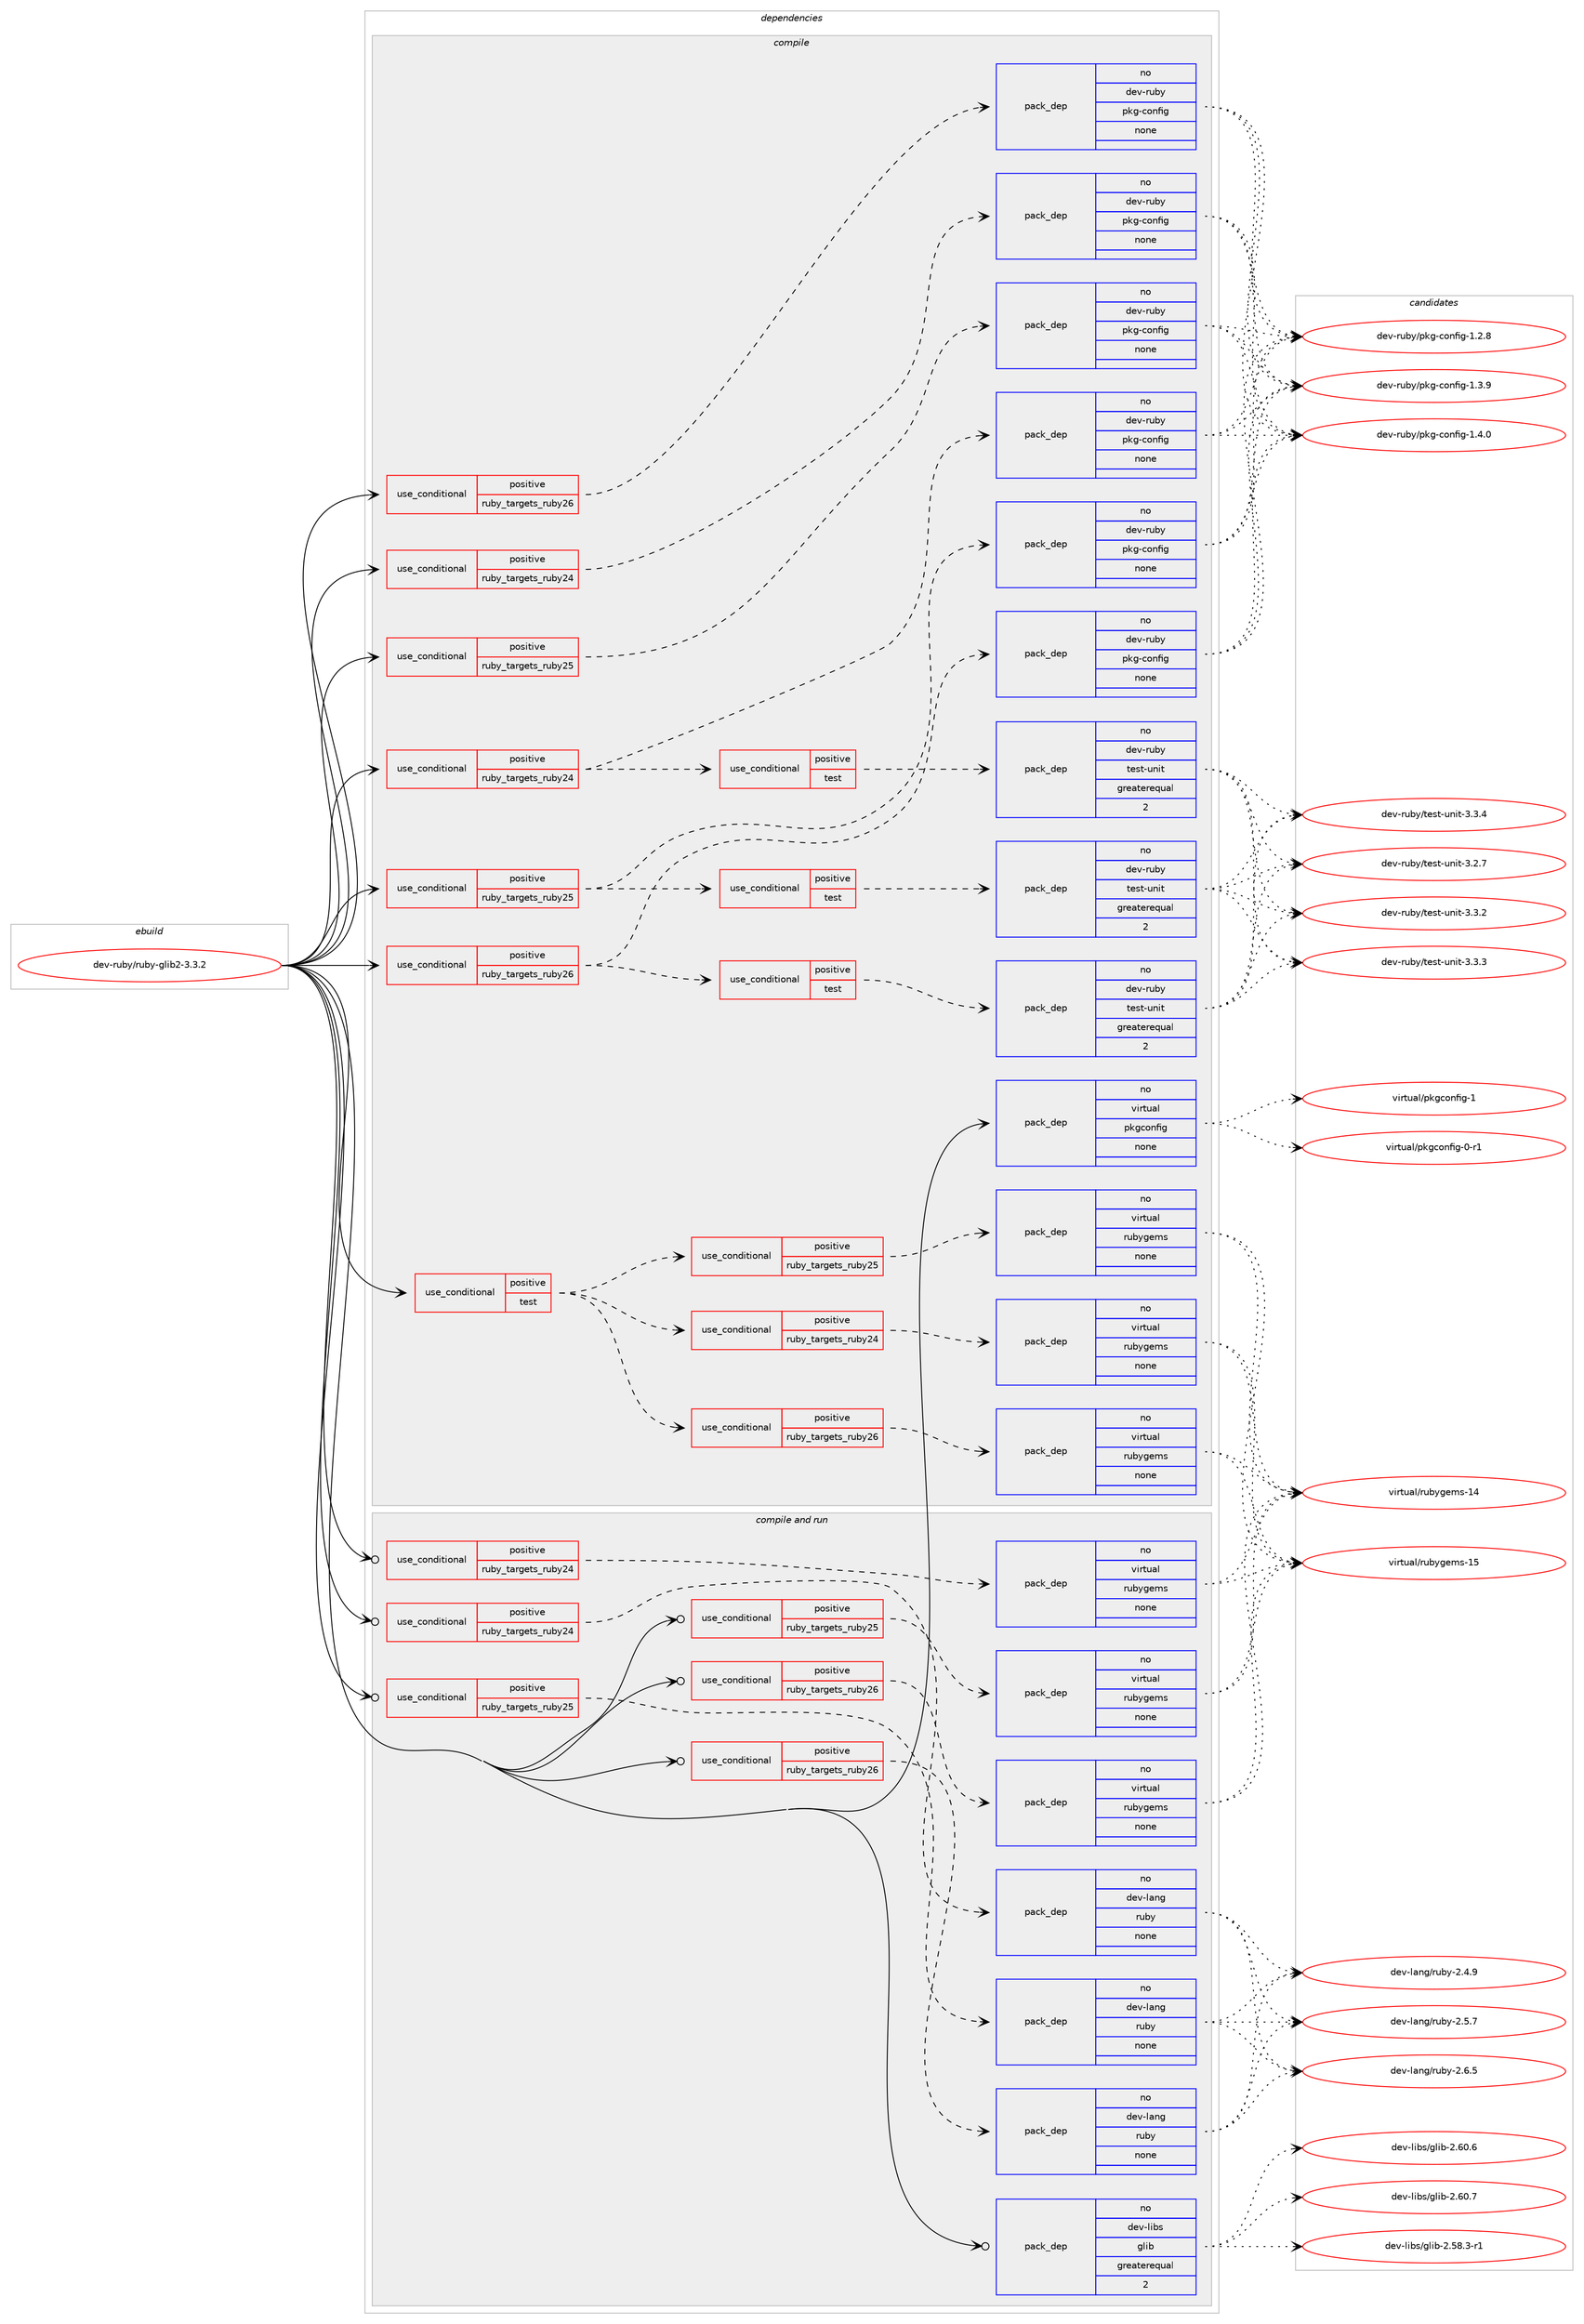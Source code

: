 digraph prolog {

# *************
# Graph options
# *************

newrank=true;
concentrate=true;
compound=true;
graph [rankdir=LR,fontname=Helvetica,fontsize=10,ranksep=1.5];#, ranksep=2.5, nodesep=0.2];
edge  [arrowhead=vee];
node  [fontname=Helvetica,fontsize=10];

# **********
# The ebuild
# **********

subgraph cluster_leftcol {
color=gray;
rank=same;
label=<<i>ebuild</i>>;
id [label="dev-ruby/ruby-glib2-3.3.2", color=red, width=4, href="../dev-ruby/ruby-glib2-3.3.2.svg"];
}

# ****************
# The dependencies
# ****************

subgraph cluster_midcol {
color=gray;
label=<<i>dependencies</i>>;
subgraph cluster_compile {
fillcolor="#eeeeee";
style=filled;
label=<<i>compile</i>>;
subgraph cond175143 {
dependency710393 [label=<<TABLE BORDER="0" CELLBORDER="1" CELLSPACING="0" CELLPADDING="4"><TR><TD ROWSPAN="3" CELLPADDING="10">use_conditional</TD></TR><TR><TD>positive</TD></TR><TR><TD>ruby_targets_ruby24</TD></TR></TABLE>>, shape=none, color=red];
subgraph pack523220 {
dependency710394 [label=<<TABLE BORDER="0" CELLBORDER="1" CELLSPACING="0" CELLPADDING="4" WIDTH="220"><TR><TD ROWSPAN="6" CELLPADDING="30">pack_dep</TD></TR><TR><TD WIDTH="110">no</TD></TR><TR><TD>dev-ruby</TD></TR><TR><TD>pkg-config</TD></TR><TR><TD>none</TD></TR><TR><TD></TD></TR></TABLE>>, shape=none, color=blue];
}
dependency710393:e -> dependency710394:w [weight=20,style="dashed",arrowhead="vee"];
}
id:e -> dependency710393:w [weight=20,style="solid",arrowhead="vee"];
subgraph cond175144 {
dependency710395 [label=<<TABLE BORDER="0" CELLBORDER="1" CELLSPACING="0" CELLPADDING="4"><TR><TD ROWSPAN="3" CELLPADDING="10">use_conditional</TD></TR><TR><TD>positive</TD></TR><TR><TD>ruby_targets_ruby24</TD></TR></TABLE>>, shape=none, color=red];
subgraph pack523221 {
dependency710396 [label=<<TABLE BORDER="0" CELLBORDER="1" CELLSPACING="0" CELLPADDING="4" WIDTH="220"><TR><TD ROWSPAN="6" CELLPADDING="30">pack_dep</TD></TR><TR><TD WIDTH="110">no</TD></TR><TR><TD>dev-ruby</TD></TR><TR><TD>pkg-config</TD></TR><TR><TD>none</TD></TR><TR><TD></TD></TR></TABLE>>, shape=none, color=blue];
}
dependency710395:e -> dependency710396:w [weight=20,style="dashed",arrowhead="vee"];
subgraph cond175145 {
dependency710397 [label=<<TABLE BORDER="0" CELLBORDER="1" CELLSPACING="0" CELLPADDING="4"><TR><TD ROWSPAN="3" CELLPADDING="10">use_conditional</TD></TR><TR><TD>positive</TD></TR><TR><TD>test</TD></TR></TABLE>>, shape=none, color=red];
subgraph pack523222 {
dependency710398 [label=<<TABLE BORDER="0" CELLBORDER="1" CELLSPACING="0" CELLPADDING="4" WIDTH="220"><TR><TD ROWSPAN="6" CELLPADDING="30">pack_dep</TD></TR><TR><TD WIDTH="110">no</TD></TR><TR><TD>dev-ruby</TD></TR><TR><TD>test-unit</TD></TR><TR><TD>greaterequal</TD></TR><TR><TD>2</TD></TR></TABLE>>, shape=none, color=blue];
}
dependency710397:e -> dependency710398:w [weight=20,style="dashed",arrowhead="vee"];
}
dependency710395:e -> dependency710397:w [weight=20,style="dashed",arrowhead="vee"];
}
id:e -> dependency710395:w [weight=20,style="solid",arrowhead="vee"];
subgraph cond175146 {
dependency710399 [label=<<TABLE BORDER="0" CELLBORDER="1" CELLSPACING="0" CELLPADDING="4"><TR><TD ROWSPAN="3" CELLPADDING="10">use_conditional</TD></TR><TR><TD>positive</TD></TR><TR><TD>ruby_targets_ruby25</TD></TR></TABLE>>, shape=none, color=red];
subgraph pack523223 {
dependency710400 [label=<<TABLE BORDER="0" CELLBORDER="1" CELLSPACING="0" CELLPADDING="4" WIDTH="220"><TR><TD ROWSPAN="6" CELLPADDING="30">pack_dep</TD></TR><TR><TD WIDTH="110">no</TD></TR><TR><TD>dev-ruby</TD></TR><TR><TD>pkg-config</TD></TR><TR><TD>none</TD></TR><TR><TD></TD></TR></TABLE>>, shape=none, color=blue];
}
dependency710399:e -> dependency710400:w [weight=20,style="dashed",arrowhead="vee"];
}
id:e -> dependency710399:w [weight=20,style="solid",arrowhead="vee"];
subgraph cond175147 {
dependency710401 [label=<<TABLE BORDER="0" CELLBORDER="1" CELLSPACING="0" CELLPADDING="4"><TR><TD ROWSPAN="3" CELLPADDING="10">use_conditional</TD></TR><TR><TD>positive</TD></TR><TR><TD>ruby_targets_ruby25</TD></TR></TABLE>>, shape=none, color=red];
subgraph pack523224 {
dependency710402 [label=<<TABLE BORDER="0" CELLBORDER="1" CELLSPACING="0" CELLPADDING="4" WIDTH="220"><TR><TD ROWSPAN="6" CELLPADDING="30">pack_dep</TD></TR><TR><TD WIDTH="110">no</TD></TR><TR><TD>dev-ruby</TD></TR><TR><TD>pkg-config</TD></TR><TR><TD>none</TD></TR><TR><TD></TD></TR></TABLE>>, shape=none, color=blue];
}
dependency710401:e -> dependency710402:w [weight=20,style="dashed",arrowhead="vee"];
subgraph cond175148 {
dependency710403 [label=<<TABLE BORDER="0" CELLBORDER="1" CELLSPACING="0" CELLPADDING="4"><TR><TD ROWSPAN="3" CELLPADDING="10">use_conditional</TD></TR><TR><TD>positive</TD></TR><TR><TD>test</TD></TR></TABLE>>, shape=none, color=red];
subgraph pack523225 {
dependency710404 [label=<<TABLE BORDER="0" CELLBORDER="1" CELLSPACING="0" CELLPADDING="4" WIDTH="220"><TR><TD ROWSPAN="6" CELLPADDING="30">pack_dep</TD></TR><TR><TD WIDTH="110">no</TD></TR><TR><TD>dev-ruby</TD></TR><TR><TD>test-unit</TD></TR><TR><TD>greaterequal</TD></TR><TR><TD>2</TD></TR></TABLE>>, shape=none, color=blue];
}
dependency710403:e -> dependency710404:w [weight=20,style="dashed",arrowhead="vee"];
}
dependency710401:e -> dependency710403:w [weight=20,style="dashed",arrowhead="vee"];
}
id:e -> dependency710401:w [weight=20,style="solid",arrowhead="vee"];
subgraph cond175149 {
dependency710405 [label=<<TABLE BORDER="0" CELLBORDER="1" CELLSPACING="0" CELLPADDING="4"><TR><TD ROWSPAN="3" CELLPADDING="10">use_conditional</TD></TR><TR><TD>positive</TD></TR><TR><TD>ruby_targets_ruby26</TD></TR></TABLE>>, shape=none, color=red];
subgraph pack523226 {
dependency710406 [label=<<TABLE BORDER="0" CELLBORDER="1" CELLSPACING="0" CELLPADDING="4" WIDTH="220"><TR><TD ROWSPAN="6" CELLPADDING="30">pack_dep</TD></TR><TR><TD WIDTH="110">no</TD></TR><TR><TD>dev-ruby</TD></TR><TR><TD>pkg-config</TD></TR><TR><TD>none</TD></TR><TR><TD></TD></TR></TABLE>>, shape=none, color=blue];
}
dependency710405:e -> dependency710406:w [weight=20,style="dashed",arrowhead="vee"];
}
id:e -> dependency710405:w [weight=20,style="solid",arrowhead="vee"];
subgraph cond175150 {
dependency710407 [label=<<TABLE BORDER="0" CELLBORDER="1" CELLSPACING="0" CELLPADDING="4"><TR><TD ROWSPAN="3" CELLPADDING="10">use_conditional</TD></TR><TR><TD>positive</TD></TR><TR><TD>ruby_targets_ruby26</TD></TR></TABLE>>, shape=none, color=red];
subgraph pack523227 {
dependency710408 [label=<<TABLE BORDER="0" CELLBORDER="1" CELLSPACING="0" CELLPADDING="4" WIDTH="220"><TR><TD ROWSPAN="6" CELLPADDING="30">pack_dep</TD></TR><TR><TD WIDTH="110">no</TD></TR><TR><TD>dev-ruby</TD></TR><TR><TD>pkg-config</TD></TR><TR><TD>none</TD></TR><TR><TD></TD></TR></TABLE>>, shape=none, color=blue];
}
dependency710407:e -> dependency710408:w [weight=20,style="dashed",arrowhead="vee"];
subgraph cond175151 {
dependency710409 [label=<<TABLE BORDER="0" CELLBORDER="1" CELLSPACING="0" CELLPADDING="4"><TR><TD ROWSPAN="3" CELLPADDING="10">use_conditional</TD></TR><TR><TD>positive</TD></TR><TR><TD>test</TD></TR></TABLE>>, shape=none, color=red];
subgraph pack523228 {
dependency710410 [label=<<TABLE BORDER="0" CELLBORDER="1" CELLSPACING="0" CELLPADDING="4" WIDTH="220"><TR><TD ROWSPAN="6" CELLPADDING="30">pack_dep</TD></TR><TR><TD WIDTH="110">no</TD></TR><TR><TD>dev-ruby</TD></TR><TR><TD>test-unit</TD></TR><TR><TD>greaterequal</TD></TR><TR><TD>2</TD></TR></TABLE>>, shape=none, color=blue];
}
dependency710409:e -> dependency710410:w [weight=20,style="dashed",arrowhead="vee"];
}
dependency710407:e -> dependency710409:w [weight=20,style="dashed",arrowhead="vee"];
}
id:e -> dependency710407:w [weight=20,style="solid",arrowhead="vee"];
subgraph cond175152 {
dependency710411 [label=<<TABLE BORDER="0" CELLBORDER="1" CELLSPACING="0" CELLPADDING="4"><TR><TD ROWSPAN="3" CELLPADDING="10">use_conditional</TD></TR><TR><TD>positive</TD></TR><TR><TD>test</TD></TR></TABLE>>, shape=none, color=red];
subgraph cond175153 {
dependency710412 [label=<<TABLE BORDER="0" CELLBORDER="1" CELLSPACING="0" CELLPADDING="4"><TR><TD ROWSPAN="3" CELLPADDING="10">use_conditional</TD></TR><TR><TD>positive</TD></TR><TR><TD>ruby_targets_ruby24</TD></TR></TABLE>>, shape=none, color=red];
subgraph pack523229 {
dependency710413 [label=<<TABLE BORDER="0" CELLBORDER="1" CELLSPACING="0" CELLPADDING="4" WIDTH="220"><TR><TD ROWSPAN="6" CELLPADDING="30">pack_dep</TD></TR><TR><TD WIDTH="110">no</TD></TR><TR><TD>virtual</TD></TR><TR><TD>rubygems</TD></TR><TR><TD>none</TD></TR><TR><TD></TD></TR></TABLE>>, shape=none, color=blue];
}
dependency710412:e -> dependency710413:w [weight=20,style="dashed",arrowhead="vee"];
}
dependency710411:e -> dependency710412:w [weight=20,style="dashed",arrowhead="vee"];
subgraph cond175154 {
dependency710414 [label=<<TABLE BORDER="0" CELLBORDER="1" CELLSPACING="0" CELLPADDING="4"><TR><TD ROWSPAN="3" CELLPADDING="10">use_conditional</TD></TR><TR><TD>positive</TD></TR><TR><TD>ruby_targets_ruby25</TD></TR></TABLE>>, shape=none, color=red];
subgraph pack523230 {
dependency710415 [label=<<TABLE BORDER="0" CELLBORDER="1" CELLSPACING="0" CELLPADDING="4" WIDTH="220"><TR><TD ROWSPAN="6" CELLPADDING="30">pack_dep</TD></TR><TR><TD WIDTH="110">no</TD></TR><TR><TD>virtual</TD></TR><TR><TD>rubygems</TD></TR><TR><TD>none</TD></TR><TR><TD></TD></TR></TABLE>>, shape=none, color=blue];
}
dependency710414:e -> dependency710415:w [weight=20,style="dashed",arrowhead="vee"];
}
dependency710411:e -> dependency710414:w [weight=20,style="dashed",arrowhead="vee"];
subgraph cond175155 {
dependency710416 [label=<<TABLE BORDER="0" CELLBORDER="1" CELLSPACING="0" CELLPADDING="4"><TR><TD ROWSPAN="3" CELLPADDING="10">use_conditional</TD></TR><TR><TD>positive</TD></TR><TR><TD>ruby_targets_ruby26</TD></TR></TABLE>>, shape=none, color=red];
subgraph pack523231 {
dependency710417 [label=<<TABLE BORDER="0" CELLBORDER="1" CELLSPACING="0" CELLPADDING="4" WIDTH="220"><TR><TD ROWSPAN="6" CELLPADDING="30">pack_dep</TD></TR><TR><TD WIDTH="110">no</TD></TR><TR><TD>virtual</TD></TR><TR><TD>rubygems</TD></TR><TR><TD>none</TD></TR><TR><TD></TD></TR></TABLE>>, shape=none, color=blue];
}
dependency710416:e -> dependency710417:w [weight=20,style="dashed",arrowhead="vee"];
}
dependency710411:e -> dependency710416:w [weight=20,style="dashed",arrowhead="vee"];
}
id:e -> dependency710411:w [weight=20,style="solid",arrowhead="vee"];
subgraph pack523232 {
dependency710418 [label=<<TABLE BORDER="0" CELLBORDER="1" CELLSPACING="0" CELLPADDING="4" WIDTH="220"><TR><TD ROWSPAN="6" CELLPADDING="30">pack_dep</TD></TR><TR><TD WIDTH="110">no</TD></TR><TR><TD>virtual</TD></TR><TR><TD>pkgconfig</TD></TR><TR><TD>none</TD></TR><TR><TD></TD></TR></TABLE>>, shape=none, color=blue];
}
id:e -> dependency710418:w [weight=20,style="solid",arrowhead="vee"];
}
subgraph cluster_compileandrun {
fillcolor="#eeeeee";
style=filled;
label=<<i>compile and run</i>>;
subgraph cond175156 {
dependency710419 [label=<<TABLE BORDER="0" CELLBORDER="1" CELLSPACING="0" CELLPADDING="4"><TR><TD ROWSPAN="3" CELLPADDING="10">use_conditional</TD></TR><TR><TD>positive</TD></TR><TR><TD>ruby_targets_ruby24</TD></TR></TABLE>>, shape=none, color=red];
subgraph pack523233 {
dependency710420 [label=<<TABLE BORDER="0" CELLBORDER="1" CELLSPACING="0" CELLPADDING="4" WIDTH="220"><TR><TD ROWSPAN="6" CELLPADDING="30">pack_dep</TD></TR><TR><TD WIDTH="110">no</TD></TR><TR><TD>dev-lang</TD></TR><TR><TD>ruby</TD></TR><TR><TD>none</TD></TR><TR><TD></TD></TR></TABLE>>, shape=none, color=blue];
}
dependency710419:e -> dependency710420:w [weight=20,style="dashed",arrowhead="vee"];
}
id:e -> dependency710419:w [weight=20,style="solid",arrowhead="odotvee"];
subgraph cond175157 {
dependency710421 [label=<<TABLE BORDER="0" CELLBORDER="1" CELLSPACING="0" CELLPADDING="4"><TR><TD ROWSPAN="3" CELLPADDING="10">use_conditional</TD></TR><TR><TD>positive</TD></TR><TR><TD>ruby_targets_ruby24</TD></TR></TABLE>>, shape=none, color=red];
subgraph pack523234 {
dependency710422 [label=<<TABLE BORDER="0" CELLBORDER="1" CELLSPACING="0" CELLPADDING="4" WIDTH="220"><TR><TD ROWSPAN="6" CELLPADDING="30">pack_dep</TD></TR><TR><TD WIDTH="110">no</TD></TR><TR><TD>virtual</TD></TR><TR><TD>rubygems</TD></TR><TR><TD>none</TD></TR><TR><TD></TD></TR></TABLE>>, shape=none, color=blue];
}
dependency710421:e -> dependency710422:w [weight=20,style="dashed",arrowhead="vee"];
}
id:e -> dependency710421:w [weight=20,style="solid",arrowhead="odotvee"];
subgraph cond175158 {
dependency710423 [label=<<TABLE BORDER="0" CELLBORDER="1" CELLSPACING="0" CELLPADDING="4"><TR><TD ROWSPAN="3" CELLPADDING="10">use_conditional</TD></TR><TR><TD>positive</TD></TR><TR><TD>ruby_targets_ruby25</TD></TR></TABLE>>, shape=none, color=red];
subgraph pack523235 {
dependency710424 [label=<<TABLE BORDER="0" CELLBORDER="1" CELLSPACING="0" CELLPADDING="4" WIDTH="220"><TR><TD ROWSPAN="6" CELLPADDING="30">pack_dep</TD></TR><TR><TD WIDTH="110">no</TD></TR><TR><TD>dev-lang</TD></TR><TR><TD>ruby</TD></TR><TR><TD>none</TD></TR><TR><TD></TD></TR></TABLE>>, shape=none, color=blue];
}
dependency710423:e -> dependency710424:w [weight=20,style="dashed",arrowhead="vee"];
}
id:e -> dependency710423:w [weight=20,style="solid",arrowhead="odotvee"];
subgraph cond175159 {
dependency710425 [label=<<TABLE BORDER="0" CELLBORDER="1" CELLSPACING="0" CELLPADDING="4"><TR><TD ROWSPAN="3" CELLPADDING="10">use_conditional</TD></TR><TR><TD>positive</TD></TR><TR><TD>ruby_targets_ruby25</TD></TR></TABLE>>, shape=none, color=red];
subgraph pack523236 {
dependency710426 [label=<<TABLE BORDER="0" CELLBORDER="1" CELLSPACING="0" CELLPADDING="4" WIDTH="220"><TR><TD ROWSPAN="6" CELLPADDING="30">pack_dep</TD></TR><TR><TD WIDTH="110">no</TD></TR><TR><TD>virtual</TD></TR><TR><TD>rubygems</TD></TR><TR><TD>none</TD></TR><TR><TD></TD></TR></TABLE>>, shape=none, color=blue];
}
dependency710425:e -> dependency710426:w [weight=20,style="dashed",arrowhead="vee"];
}
id:e -> dependency710425:w [weight=20,style="solid",arrowhead="odotvee"];
subgraph cond175160 {
dependency710427 [label=<<TABLE BORDER="0" CELLBORDER="1" CELLSPACING="0" CELLPADDING="4"><TR><TD ROWSPAN="3" CELLPADDING="10">use_conditional</TD></TR><TR><TD>positive</TD></TR><TR><TD>ruby_targets_ruby26</TD></TR></TABLE>>, shape=none, color=red];
subgraph pack523237 {
dependency710428 [label=<<TABLE BORDER="0" CELLBORDER="1" CELLSPACING="0" CELLPADDING="4" WIDTH="220"><TR><TD ROWSPAN="6" CELLPADDING="30">pack_dep</TD></TR><TR><TD WIDTH="110">no</TD></TR><TR><TD>dev-lang</TD></TR><TR><TD>ruby</TD></TR><TR><TD>none</TD></TR><TR><TD></TD></TR></TABLE>>, shape=none, color=blue];
}
dependency710427:e -> dependency710428:w [weight=20,style="dashed",arrowhead="vee"];
}
id:e -> dependency710427:w [weight=20,style="solid",arrowhead="odotvee"];
subgraph cond175161 {
dependency710429 [label=<<TABLE BORDER="0" CELLBORDER="1" CELLSPACING="0" CELLPADDING="4"><TR><TD ROWSPAN="3" CELLPADDING="10">use_conditional</TD></TR><TR><TD>positive</TD></TR><TR><TD>ruby_targets_ruby26</TD></TR></TABLE>>, shape=none, color=red];
subgraph pack523238 {
dependency710430 [label=<<TABLE BORDER="0" CELLBORDER="1" CELLSPACING="0" CELLPADDING="4" WIDTH="220"><TR><TD ROWSPAN="6" CELLPADDING="30">pack_dep</TD></TR><TR><TD WIDTH="110">no</TD></TR><TR><TD>virtual</TD></TR><TR><TD>rubygems</TD></TR><TR><TD>none</TD></TR><TR><TD></TD></TR></TABLE>>, shape=none, color=blue];
}
dependency710429:e -> dependency710430:w [weight=20,style="dashed",arrowhead="vee"];
}
id:e -> dependency710429:w [weight=20,style="solid",arrowhead="odotvee"];
subgraph pack523239 {
dependency710431 [label=<<TABLE BORDER="0" CELLBORDER="1" CELLSPACING="0" CELLPADDING="4" WIDTH="220"><TR><TD ROWSPAN="6" CELLPADDING="30">pack_dep</TD></TR><TR><TD WIDTH="110">no</TD></TR><TR><TD>dev-libs</TD></TR><TR><TD>glib</TD></TR><TR><TD>greaterequal</TD></TR><TR><TD>2</TD></TR></TABLE>>, shape=none, color=blue];
}
id:e -> dependency710431:w [weight=20,style="solid",arrowhead="odotvee"];
}
subgraph cluster_run {
fillcolor="#eeeeee";
style=filled;
label=<<i>run</i>>;
}
}

# **************
# The candidates
# **************

subgraph cluster_choices {
rank=same;
color=gray;
label=<<i>candidates</i>>;

subgraph choice523220 {
color=black;
nodesep=1;
choice1001011184511411798121471121071034599111110102105103454946504656 [label="dev-ruby/pkg-config-1.2.8", color=red, width=4,href="../dev-ruby/pkg-config-1.2.8.svg"];
choice1001011184511411798121471121071034599111110102105103454946514657 [label="dev-ruby/pkg-config-1.3.9", color=red, width=4,href="../dev-ruby/pkg-config-1.3.9.svg"];
choice1001011184511411798121471121071034599111110102105103454946524648 [label="dev-ruby/pkg-config-1.4.0", color=red, width=4,href="../dev-ruby/pkg-config-1.4.0.svg"];
dependency710394:e -> choice1001011184511411798121471121071034599111110102105103454946504656:w [style=dotted,weight="100"];
dependency710394:e -> choice1001011184511411798121471121071034599111110102105103454946514657:w [style=dotted,weight="100"];
dependency710394:e -> choice1001011184511411798121471121071034599111110102105103454946524648:w [style=dotted,weight="100"];
}
subgraph choice523221 {
color=black;
nodesep=1;
choice1001011184511411798121471121071034599111110102105103454946504656 [label="dev-ruby/pkg-config-1.2.8", color=red, width=4,href="../dev-ruby/pkg-config-1.2.8.svg"];
choice1001011184511411798121471121071034599111110102105103454946514657 [label="dev-ruby/pkg-config-1.3.9", color=red, width=4,href="../dev-ruby/pkg-config-1.3.9.svg"];
choice1001011184511411798121471121071034599111110102105103454946524648 [label="dev-ruby/pkg-config-1.4.0", color=red, width=4,href="../dev-ruby/pkg-config-1.4.0.svg"];
dependency710396:e -> choice1001011184511411798121471121071034599111110102105103454946504656:w [style=dotted,weight="100"];
dependency710396:e -> choice1001011184511411798121471121071034599111110102105103454946514657:w [style=dotted,weight="100"];
dependency710396:e -> choice1001011184511411798121471121071034599111110102105103454946524648:w [style=dotted,weight="100"];
}
subgraph choice523222 {
color=black;
nodesep=1;
choice10010111845114117981214711610111511645117110105116455146504655 [label="dev-ruby/test-unit-3.2.7", color=red, width=4,href="../dev-ruby/test-unit-3.2.7.svg"];
choice10010111845114117981214711610111511645117110105116455146514650 [label="dev-ruby/test-unit-3.3.2", color=red, width=4,href="../dev-ruby/test-unit-3.3.2.svg"];
choice10010111845114117981214711610111511645117110105116455146514651 [label="dev-ruby/test-unit-3.3.3", color=red, width=4,href="../dev-ruby/test-unit-3.3.3.svg"];
choice10010111845114117981214711610111511645117110105116455146514652 [label="dev-ruby/test-unit-3.3.4", color=red, width=4,href="../dev-ruby/test-unit-3.3.4.svg"];
dependency710398:e -> choice10010111845114117981214711610111511645117110105116455146504655:w [style=dotted,weight="100"];
dependency710398:e -> choice10010111845114117981214711610111511645117110105116455146514650:w [style=dotted,weight="100"];
dependency710398:e -> choice10010111845114117981214711610111511645117110105116455146514651:w [style=dotted,weight="100"];
dependency710398:e -> choice10010111845114117981214711610111511645117110105116455146514652:w [style=dotted,weight="100"];
}
subgraph choice523223 {
color=black;
nodesep=1;
choice1001011184511411798121471121071034599111110102105103454946504656 [label="dev-ruby/pkg-config-1.2.8", color=red, width=4,href="../dev-ruby/pkg-config-1.2.8.svg"];
choice1001011184511411798121471121071034599111110102105103454946514657 [label="dev-ruby/pkg-config-1.3.9", color=red, width=4,href="../dev-ruby/pkg-config-1.3.9.svg"];
choice1001011184511411798121471121071034599111110102105103454946524648 [label="dev-ruby/pkg-config-1.4.0", color=red, width=4,href="../dev-ruby/pkg-config-1.4.0.svg"];
dependency710400:e -> choice1001011184511411798121471121071034599111110102105103454946504656:w [style=dotted,weight="100"];
dependency710400:e -> choice1001011184511411798121471121071034599111110102105103454946514657:w [style=dotted,weight="100"];
dependency710400:e -> choice1001011184511411798121471121071034599111110102105103454946524648:w [style=dotted,weight="100"];
}
subgraph choice523224 {
color=black;
nodesep=1;
choice1001011184511411798121471121071034599111110102105103454946504656 [label="dev-ruby/pkg-config-1.2.8", color=red, width=4,href="../dev-ruby/pkg-config-1.2.8.svg"];
choice1001011184511411798121471121071034599111110102105103454946514657 [label="dev-ruby/pkg-config-1.3.9", color=red, width=4,href="../dev-ruby/pkg-config-1.3.9.svg"];
choice1001011184511411798121471121071034599111110102105103454946524648 [label="dev-ruby/pkg-config-1.4.0", color=red, width=4,href="../dev-ruby/pkg-config-1.4.0.svg"];
dependency710402:e -> choice1001011184511411798121471121071034599111110102105103454946504656:w [style=dotted,weight="100"];
dependency710402:e -> choice1001011184511411798121471121071034599111110102105103454946514657:w [style=dotted,weight="100"];
dependency710402:e -> choice1001011184511411798121471121071034599111110102105103454946524648:w [style=dotted,weight="100"];
}
subgraph choice523225 {
color=black;
nodesep=1;
choice10010111845114117981214711610111511645117110105116455146504655 [label="dev-ruby/test-unit-3.2.7", color=red, width=4,href="../dev-ruby/test-unit-3.2.7.svg"];
choice10010111845114117981214711610111511645117110105116455146514650 [label="dev-ruby/test-unit-3.3.2", color=red, width=4,href="../dev-ruby/test-unit-3.3.2.svg"];
choice10010111845114117981214711610111511645117110105116455146514651 [label="dev-ruby/test-unit-3.3.3", color=red, width=4,href="../dev-ruby/test-unit-3.3.3.svg"];
choice10010111845114117981214711610111511645117110105116455146514652 [label="dev-ruby/test-unit-3.3.4", color=red, width=4,href="../dev-ruby/test-unit-3.3.4.svg"];
dependency710404:e -> choice10010111845114117981214711610111511645117110105116455146504655:w [style=dotted,weight="100"];
dependency710404:e -> choice10010111845114117981214711610111511645117110105116455146514650:w [style=dotted,weight="100"];
dependency710404:e -> choice10010111845114117981214711610111511645117110105116455146514651:w [style=dotted,weight="100"];
dependency710404:e -> choice10010111845114117981214711610111511645117110105116455146514652:w [style=dotted,weight="100"];
}
subgraph choice523226 {
color=black;
nodesep=1;
choice1001011184511411798121471121071034599111110102105103454946504656 [label="dev-ruby/pkg-config-1.2.8", color=red, width=4,href="../dev-ruby/pkg-config-1.2.8.svg"];
choice1001011184511411798121471121071034599111110102105103454946514657 [label="dev-ruby/pkg-config-1.3.9", color=red, width=4,href="../dev-ruby/pkg-config-1.3.9.svg"];
choice1001011184511411798121471121071034599111110102105103454946524648 [label="dev-ruby/pkg-config-1.4.0", color=red, width=4,href="../dev-ruby/pkg-config-1.4.0.svg"];
dependency710406:e -> choice1001011184511411798121471121071034599111110102105103454946504656:w [style=dotted,weight="100"];
dependency710406:e -> choice1001011184511411798121471121071034599111110102105103454946514657:w [style=dotted,weight="100"];
dependency710406:e -> choice1001011184511411798121471121071034599111110102105103454946524648:w [style=dotted,weight="100"];
}
subgraph choice523227 {
color=black;
nodesep=1;
choice1001011184511411798121471121071034599111110102105103454946504656 [label="dev-ruby/pkg-config-1.2.8", color=red, width=4,href="../dev-ruby/pkg-config-1.2.8.svg"];
choice1001011184511411798121471121071034599111110102105103454946514657 [label="dev-ruby/pkg-config-1.3.9", color=red, width=4,href="../dev-ruby/pkg-config-1.3.9.svg"];
choice1001011184511411798121471121071034599111110102105103454946524648 [label="dev-ruby/pkg-config-1.4.0", color=red, width=4,href="../dev-ruby/pkg-config-1.4.0.svg"];
dependency710408:e -> choice1001011184511411798121471121071034599111110102105103454946504656:w [style=dotted,weight="100"];
dependency710408:e -> choice1001011184511411798121471121071034599111110102105103454946514657:w [style=dotted,weight="100"];
dependency710408:e -> choice1001011184511411798121471121071034599111110102105103454946524648:w [style=dotted,weight="100"];
}
subgraph choice523228 {
color=black;
nodesep=1;
choice10010111845114117981214711610111511645117110105116455146504655 [label="dev-ruby/test-unit-3.2.7", color=red, width=4,href="../dev-ruby/test-unit-3.2.7.svg"];
choice10010111845114117981214711610111511645117110105116455146514650 [label="dev-ruby/test-unit-3.3.2", color=red, width=4,href="../dev-ruby/test-unit-3.3.2.svg"];
choice10010111845114117981214711610111511645117110105116455146514651 [label="dev-ruby/test-unit-3.3.3", color=red, width=4,href="../dev-ruby/test-unit-3.3.3.svg"];
choice10010111845114117981214711610111511645117110105116455146514652 [label="dev-ruby/test-unit-3.3.4", color=red, width=4,href="../dev-ruby/test-unit-3.3.4.svg"];
dependency710410:e -> choice10010111845114117981214711610111511645117110105116455146504655:w [style=dotted,weight="100"];
dependency710410:e -> choice10010111845114117981214711610111511645117110105116455146514650:w [style=dotted,weight="100"];
dependency710410:e -> choice10010111845114117981214711610111511645117110105116455146514651:w [style=dotted,weight="100"];
dependency710410:e -> choice10010111845114117981214711610111511645117110105116455146514652:w [style=dotted,weight="100"];
}
subgraph choice523229 {
color=black;
nodesep=1;
choice118105114116117971084711411798121103101109115454952 [label="virtual/rubygems-14", color=red, width=4,href="../virtual/rubygems-14.svg"];
choice118105114116117971084711411798121103101109115454953 [label="virtual/rubygems-15", color=red, width=4,href="../virtual/rubygems-15.svg"];
dependency710413:e -> choice118105114116117971084711411798121103101109115454952:w [style=dotted,weight="100"];
dependency710413:e -> choice118105114116117971084711411798121103101109115454953:w [style=dotted,weight="100"];
}
subgraph choice523230 {
color=black;
nodesep=1;
choice118105114116117971084711411798121103101109115454952 [label="virtual/rubygems-14", color=red, width=4,href="../virtual/rubygems-14.svg"];
choice118105114116117971084711411798121103101109115454953 [label="virtual/rubygems-15", color=red, width=4,href="../virtual/rubygems-15.svg"];
dependency710415:e -> choice118105114116117971084711411798121103101109115454952:w [style=dotted,weight="100"];
dependency710415:e -> choice118105114116117971084711411798121103101109115454953:w [style=dotted,weight="100"];
}
subgraph choice523231 {
color=black;
nodesep=1;
choice118105114116117971084711411798121103101109115454952 [label="virtual/rubygems-14", color=red, width=4,href="../virtual/rubygems-14.svg"];
choice118105114116117971084711411798121103101109115454953 [label="virtual/rubygems-15", color=red, width=4,href="../virtual/rubygems-15.svg"];
dependency710417:e -> choice118105114116117971084711411798121103101109115454952:w [style=dotted,weight="100"];
dependency710417:e -> choice118105114116117971084711411798121103101109115454953:w [style=dotted,weight="100"];
}
subgraph choice523232 {
color=black;
nodesep=1;
choice11810511411611797108471121071039911111010210510345484511449 [label="virtual/pkgconfig-0-r1", color=red, width=4,href="../virtual/pkgconfig-0-r1.svg"];
choice1181051141161179710847112107103991111101021051034549 [label="virtual/pkgconfig-1", color=red, width=4,href="../virtual/pkgconfig-1.svg"];
dependency710418:e -> choice11810511411611797108471121071039911111010210510345484511449:w [style=dotted,weight="100"];
dependency710418:e -> choice1181051141161179710847112107103991111101021051034549:w [style=dotted,weight="100"];
}
subgraph choice523233 {
color=black;
nodesep=1;
choice10010111845108971101034711411798121455046524657 [label="dev-lang/ruby-2.4.9", color=red, width=4,href="../dev-lang/ruby-2.4.9.svg"];
choice10010111845108971101034711411798121455046534655 [label="dev-lang/ruby-2.5.7", color=red, width=4,href="../dev-lang/ruby-2.5.7.svg"];
choice10010111845108971101034711411798121455046544653 [label="dev-lang/ruby-2.6.5", color=red, width=4,href="../dev-lang/ruby-2.6.5.svg"];
dependency710420:e -> choice10010111845108971101034711411798121455046524657:w [style=dotted,weight="100"];
dependency710420:e -> choice10010111845108971101034711411798121455046534655:w [style=dotted,weight="100"];
dependency710420:e -> choice10010111845108971101034711411798121455046544653:w [style=dotted,weight="100"];
}
subgraph choice523234 {
color=black;
nodesep=1;
choice118105114116117971084711411798121103101109115454952 [label="virtual/rubygems-14", color=red, width=4,href="../virtual/rubygems-14.svg"];
choice118105114116117971084711411798121103101109115454953 [label="virtual/rubygems-15", color=red, width=4,href="../virtual/rubygems-15.svg"];
dependency710422:e -> choice118105114116117971084711411798121103101109115454952:w [style=dotted,weight="100"];
dependency710422:e -> choice118105114116117971084711411798121103101109115454953:w [style=dotted,weight="100"];
}
subgraph choice523235 {
color=black;
nodesep=1;
choice10010111845108971101034711411798121455046524657 [label="dev-lang/ruby-2.4.9", color=red, width=4,href="../dev-lang/ruby-2.4.9.svg"];
choice10010111845108971101034711411798121455046534655 [label="dev-lang/ruby-2.5.7", color=red, width=4,href="../dev-lang/ruby-2.5.7.svg"];
choice10010111845108971101034711411798121455046544653 [label="dev-lang/ruby-2.6.5", color=red, width=4,href="../dev-lang/ruby-2.6.5.svg"];
dependency710424:e -> choice10010111845108971101034711411798121455046524657:w [style=dotted,weight="100"];
dependency710424:e -> choice10010111845108971101034711411798121455046534655:w [style=dotted,weight="100"];
dependency710424:e -> choice10010111845108971101034711411798121455046544653:w [style=dotted,weight="100"];
}
subgraph choice523236 {
color=black;
nodesep=1;
choice118105114116117971084711411798121103101109115454952 [label="virtual/rubygems-14", color=red, width=4,href="../virtual/rubygems-14.svg"];
choice118105114116117971084711411798121103101109115454953 [label="virtual/rubygems-15", color=red, width=4,href="../virtual/rubygems-15.svg"];
dependency710426:e -> choice118105114116117971084711411798121103101109115454952:w [style=dotted,weight="100"];
dependency710426:e -> choice118105114116117971084711411798121103101109115454953:w [style=dotted,weight="100"];
}
subgraph choice523237 {
color=black;
nodesep=1;
choice10010111845108971101034711411798121455046524657 [label="dev-lang/ruby-2.4.9", color=red, width=4,href="../dev-lang/ruby-2.4.9.svg"];
choice10010111845108971101034711411798121455046534655 [label="dev-lang/ruby-2.5.7", color=red, width=4,href="../dev-lang/ruby-2.5.7.svg"];
choice10010111845108971101034711411798121455046544653 [label="dev-lang/ruby-2.6.5", color=red, width=4,href="../dev-lang/ruby-2.6.5.svg"];
dependency710428:e -> choice10010111845108971101034711411798121455046524657:w [style=dotted,weight="100"];
dependency710428:e -> choice10010111845108971101034711411798121455046534655:w [style=dotted,weight="100"];
dependency710428:e -> choice10010111845108971101034711411798121455046544653:w [style=dotted,weight="100"];
}
subgraph choice523238 {
color=black;
nodesep=1;
choice118105114116117971084711411798121103101109115454952 [label="virtual/rubygems-14", color=red, width=4,href="../virtual/rubygems-14.svg"];
choice118105114116117971084711411798121103101109115454953 [label="virtual/rubygems-15", color=red, width=4,href="../virtual/rubygems-15.svg"];
dependency710430:e -> choice118105114116117971084711411798121103101109115454952:w [style=dotted,weight="100"];
dependency710430:e -> choice118105114116117971084711411798121103101109115454953:w [style=dotted,weight="100"];
}
subgraph choice523239 {
color=black;
nodesep=1;
choice10010111845108105981154710310810598455046535646514511449 [label="dev-libs/glib-2.58.3-r1", color=red, width=4,href="../dev-libs/glib-2.58.3-r1.svg"];
choice1001011184510810598115471031081059845504654484654 [label="dev-libs/glib-2.60.6", color=red, width=4,href="../dev-libs/glib-2.60.6.svg"];
choice1001011184510810598115471031081059845504654484655 [label="dev-libs/glib-2.60.7", color=red, width=4,href="../dev-libs/glib-2.60.7.svg"];
dependency710431:e -> choice10010111845108105981154710310810598455046535646514511449:w [style=dotted,weight="100"];
dependency710431:e -> choice1001011184510810598115471031081059845504654484654:w [style=dotted,weight="100"];
dependency710431:e -> choice1001011184510810598115471031081059845504654484655:w [style=dotted,weight="100"];
}
}

}
